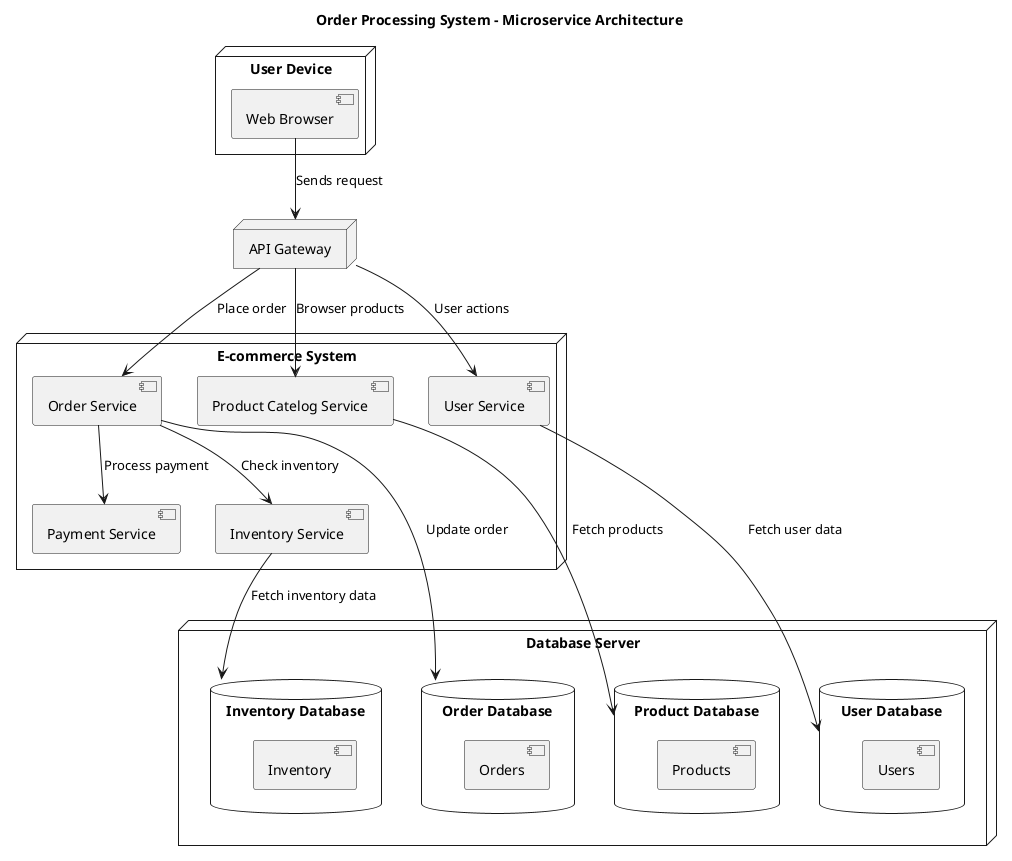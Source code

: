 @startuml Deployment Diagram

title Order Processing System - Microservice Architecture

node "User Device" {
  [Web Browser]
}

node "API Gateway" {
}

node "E-commerce System" {
    [Order Service]
    [Product Catelog Service]
    [User Service]
    [Payment Service]
    [Inventory Service]
}

node "Database Server" {
    database "Inventory Database" {
        [Inventory]
    }
    database "User Database" {
        [Users]
    }
    database "Product Database" {
        [Products]
    }
    database "Order Database" {
        [Orders]
    }
}

[Web Browser] --> [API Gateway] : Sends request
[API Gateway] --> [Order Service] : Place order
[Order Service] --> [Payment Service] : Process payment

[Order Service] --> [Inventory Service] : Check inventory
[Inventory Service] --> [Inventory Database] : Fetch inventory data

[Order Service] --> [Order Database] : Update order

[API Gateway] --> [Product Catelog Service] : Browser products
[Product Catelog Service] --> [Product Database] : Fetch products

[API Gateway] --> [User Service] : User actions
[User Service] --> [User Database] : Fetch user data

@endyaml
